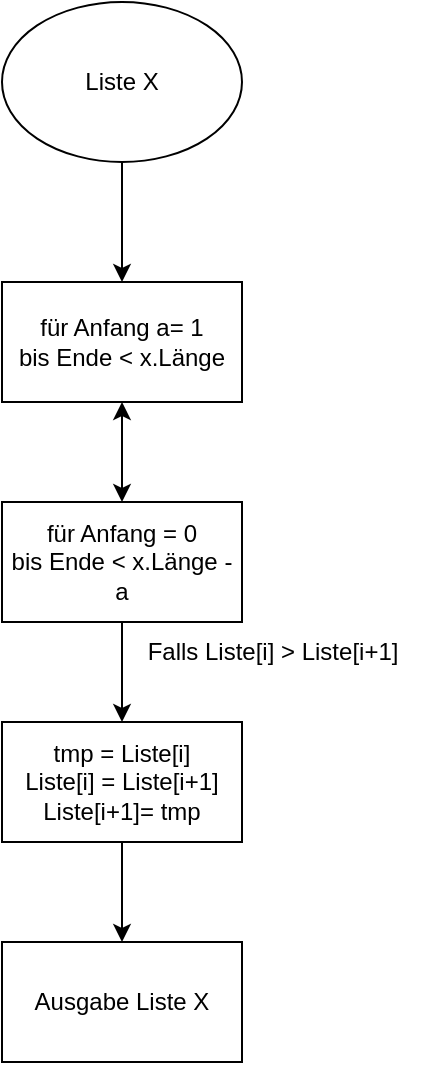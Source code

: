 <mxfile>
    <diagram id="5LImP-3tdMO6cZRCZmNg" name="Page-1">
        <mxGraphModel dx="1626" dy="792" grid="1" gridSize="10" guides="1" tooltips="1" connect="1" arrows="1" fold="1" page="1" pageScale="1" pageWidth="850" pageHeight="1100" math="0" shadow="0">
            <root>
                <mxCell id="0"/>
                <mxCell id="1" parent="0"/>
                <mxCell id="3" value="Liste X" style="ellipse;whiteSpace=wrap;html=1;" vertex="1" parent="1">
                    <mxGeometry x="365" y="190" width="120" height="80" as="geometry"/>
                </mxCell>
                <mxCell id="4" value="" style="endArrow=classic;html=1;" edge="1" parent="1" target="5">
                    <mxGeometry width="50" height="50" relative="1" as="geometry">
                        <mxPoint x="425" y="270" as="sourcePoint"/>
                        <mxPoint x="425" y="330" as="targetPoint"/>
                    </mxGeometry>
                </mxCell>
                <mxCell id="5" value="für Anfang a= 1&lt;br&gt;bis Ende &amp;lt; x.Länge" style="rounded=0;whiteSpace=wrap;html=1;" vertex="1" parent="1">
                    <mxGeometry x="365" y="330" width="120" height="60" as="geometry"/>
                </mxCell>
                <mxCell id="7" value="für Anfang = 0&lt;br&gt;bis Ende &amp;lt; x.Länge - a" style="rounded=0;whiteSpace=wrap;html=1;" vertex="1" parent="1">
                    <mxGeometry x="365" y="440" width="120" height="60" as="geometry"/>
                </mxCell>
                <mxCell id="9" value="" style="endArrow=classic;startArrow=classic;html=1;exitX=0.5;exitY=0;exitDx=0;exitDy=0;entryX=0.5;entryY=1;entryDx=0;entryDy=0;" edge="1" parent="1" source="7" target="5">
                    <mxGeometry width="50" height="50" relative="1" as="geometry">
                        <mxPoint x="690" y="410" as="sourcePoint"/>
                        <mxPoint x="740" y="360" as="targetPoint"/>
                    </mxGeometry>
                </mxCell>
                <mxCell id="10" value="" style="endArrow=classic;html=1;exitX=0.5;exitY=1;exitDx=0;exitDy=0;" edge="1" parent="1" source="7" target="12">
                    <mxGeometry width="50" height="50" relative="1" as="geometry">
                        <mxPoint x="690" y="410" as="sourcePoint"/>
                        <mxPoint x="425" y="540" as="targetPoint"/>
                    </mxGeometry>
                </mxCell>
                <mxCell id="11" value="Falls Liste[i] &amp;gt; Liste[i+1]" style="text;html=1;align=center;verticalAlign=middle;resizable=0;points=[];autosize=1;strokeColor=none;fillColor=none;" vertex="1" parent="1">
                    <mxGeometry x="425" y="500" width="150" height="30" as="geometry"/>
                </mxCell>
                <mxCell id="12" value="tmp = Liste[i]&lt;br&gt;Liste[i] = Liste[i+1]&lt;br&gt;Liste[i+1]= tmp" style="rounded=0;whiteSpace=wrap;html=1;" vertex="1" parent="1">
                    <mxGeometry x="365" y="550" width="120" height="60" as="geometry"/>
                </mxCell>
                <mxCell id="13" value="" style="endArrow=classic;html=1;exitX=0.5;exitY=1;exitDx=0;exitDy=0;" edge="1" parent="1" source="12" target="14">
                    <mxGeometry width="50" height="50" relative="1" as="geometry">
                        <mxPoint x="690" y="390" as="sourcePoint"/>
                        <mxPoint x="425" y="660" as="targetPoint"/>
                    </mxGeometry>
                </mxCell>
                <mxCell id="14" value="Ausgabe Liste X" style="rounded=0;whiteSpace=wrap;html=1;" vertex="1" parent="1">
                    <mxGeometry x="365" y="660" width="120" height="60" as="geometry"/>
                </mxCell>
            </root>
        </mxGraphModel>
    </diagram>
</mxfile>